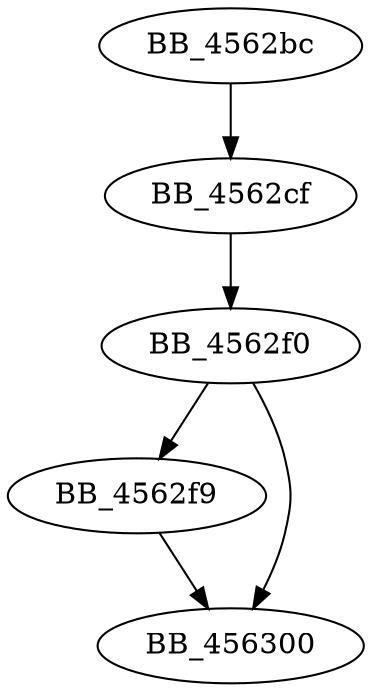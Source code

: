 DiGraph sub_4562BC{
BB_4562bc->BB_4562cf
BB_4562cf->BB_4562f0
BB_4562f0->BB_4562f9
BB_4562f0->BB_456300
BB_4562f9->BB_456300
}
